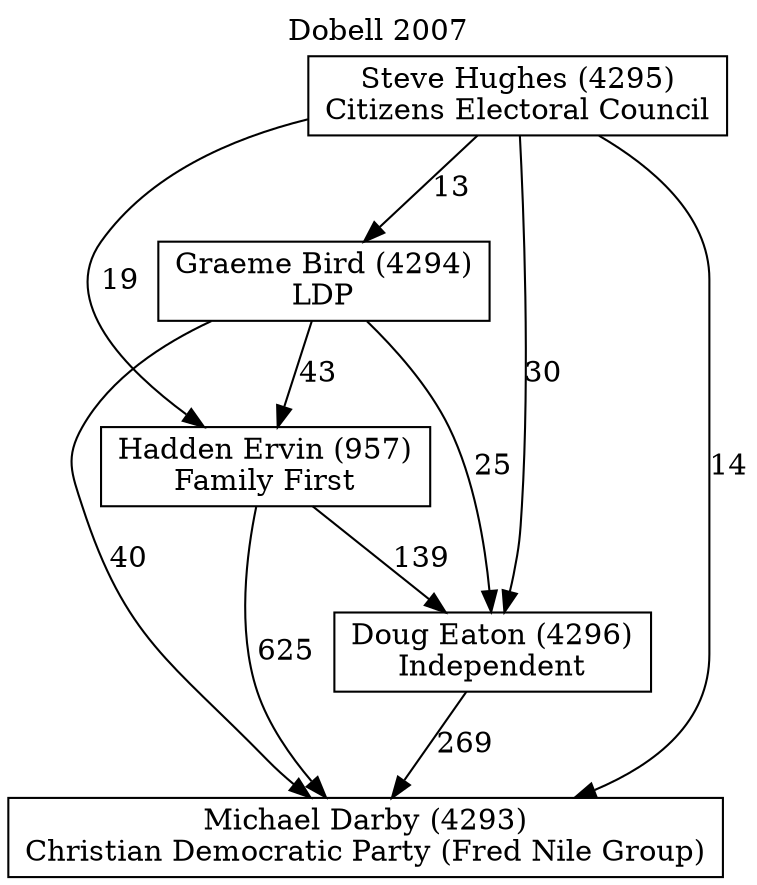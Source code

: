 // House preference flow
digraph "Michael Darby (4293)_Dobell_2007" {
	graph [label="Dobell 2007" labelloc=t mclimit=2]
	node [shape=box]
	"Michael Darby (4293)" [label="Michael Darby (4293)
Christian Democratic Party (Fred Nile Group)"]
	"Doug Eaton (4296)" [label="Doug Eaton (4296)
Independent"]
	"Hadden Ervin (957)" [label="Hadden Ervin (957)
Family First"]
	"Graeme Bird (4294)" [label="Graeme Bird (4294)
LDP"]
	"Steve Hughes (4295)" [label="Steve Hughes (4295)
Citizens Electoral Council"]
	"Doug Eaton (4296)" -> "Michael Darby (4293)" [label=269]
	"Hadden Ervin (957)" -> "Doug Eaton (4296)" [label=139]
	"Graeme Bird (4294)" -> "Hadden Ervin (957)" [label=43]
	"Steve Hughes (4295)" -> "Graeme Bird (4294)" [label=13]
	"Hadden Ervin (957)" -> "Michael Darby (4293)" [label=625]
	"Graeme Bird (4294)" -> "Michael Darby (4293)" [label=40]
	"Steve Hughes (4295)" -> "Michael Darby (4293)" [label=14]
	"Steve Hughes (4295)" -> "Hadden Ervin (957)" [label=19]
	"Graeme Bird (4294)" -> "Doug Eaton (4296)" [label=25]
	"Steve Hughes (4295)" -> "Doug Eaton (4296)" [label=30]
}
